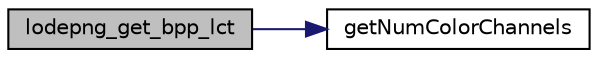 digraph "lodepng_get_bpp_lct"
{
 // LATEX_PDF_SIZE
  edge [fontname="Helvetica",fontsize="10",labelfontname="Helvetica",labelfontsize="10"];
  node [fontname="Helvetica",fontsize="10",shape=record];
  rankdir="LR";
  Node1 [label="lodepng_get_bpp_lct",height=0.2,width=0.4,color="black", fillcolor="grey75", style="filled", fontcolor="black",tooltip=" "];
  Node1 -> Node2 [color="midnightblue",fontsize="10",style="solid",fontname="Helvetica"];
  Node2 [label="getNumColorChannels",height=0.2,width=0.4,color="black", fillcolor="white", style="filled",URL="$lodepng_8cpp.html#ab9f52674eca30cc5cbedc379d43f7358",tooltip=" "];
}
